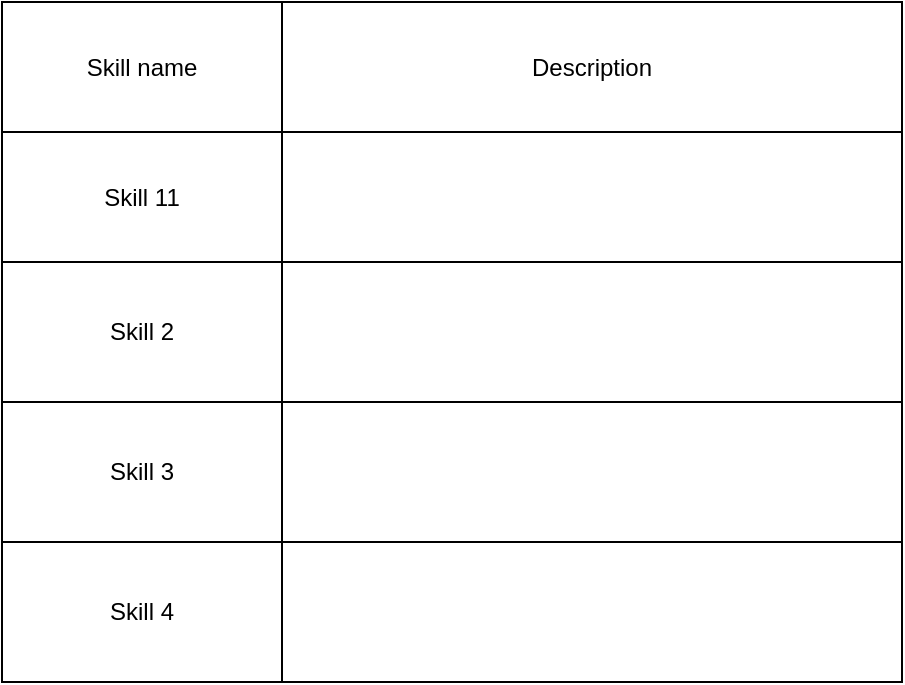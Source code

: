 <mxfile version="16.2.2" type="github">
  <diagram id="FOgIm4A6qhl8_S7eChMp" name="Page-1">
    <mxGraphModel dx="1186" dy="651" grid="1" gridSize="10" guides="1" tooltips="1" connect="1" arrows="1" fold="1" page="1" pageScale="1" pageWidth="827" pageHeight="1169" math="0" shadow="0">
      <root>
        <mxCell id="0" />
        <mxCell id="1" parent="0" />
        <mxCell id="HrhotSNz6pBHQIBptUVQ-1" value="" style="shape=table;startSize=0;container=1;collapsible=0;childLayout=tableLayout;" parent="1" vertex="1">
          <mxGeometry x="130" y="250" width="450" height="340" as="geometry" />
        </mxCell>
        <mxCell id="HrhotSNz6pBHQIBptUVQ-2" value="" style="shape=partialRectangle;collapsible=0;dropTarget=0;pointerEvents=0;fillColor=none;top=0;left=0;bottom=0;right=0;points=[[0,0.5],[1,0.5]];portConstraint=eastwest;" parent="HrhotSNz6pBHQIBptUVQ-1" vertex="1">
          <mxGeometry width="450" height="65" as="geometry" />
        </mxCell>
        <mxCell id="HrhotSNz6pBHQIBptUVQ-3" value="Skill name" style="shape=partialRectangle;html=1;whiteSpace=wrap;connectable=0;overflow=hidden;fillColor=none;top=0;left=0;bottom=0;right=0;" parent="HrhotSNz6pBHQIBptUVQ-2" vertex="1">
          <mxGeometry width="140" height="65" as="geometry" />
        </mxCell>
        <mxCell id="HrhotSNz6pBHQIBptUVQ-4" value="Description" style="shape=partialRectangle;html=1;whiteSpace=wrap;connectable=0;overflow=hidden;fillColor=none;top=0;left=0;bottom=0;right=0;" parent="HrhotSNz6pBHQIBptUVQ-2" vertex="1">
          <mxGeometry x="140" width="310" height="65" as="geometry" />
        </mxCell>
        <mxCell id="HrhotSNz6pBHQIBptUVQ-7" style="shape=partialRectangle;collapsible=0;dropTarget=0;pointerEvents=0;fillColor=none;top=0;left=0;bottom=0;right=0;points=[[0,0.5],[1,0.5]];portConstraint=eastwest;" parent="HrhotSNz6pBHQIBptUVQ-1" vertex="1">
          <mxGeometry y="65" width="450" height="65" as="geometry" />
        </mxCell>
        <mxCell id="HrhotSNz6pBHQIBptUVQ-8" value="Skill 11" style="shape=partialRectangle;html=1;whiteSpace=wrap;connectable=0;overflow=hidden;fillColor=none;top=0;left=0;bottom=0;right=0;" parent="HrhotSNz6pBHQIBptUVQ-7" vertex="1">
          <mxGeometry width="140" height="65" as="geometry" />
        </mxCell>
        <mxCell id="HrhotSNz6pBHQIBptUVQ-9" style="shape=partialRectangle;html=1;whiteSpace=wrap;connectable=0;overflow=hidden;fillColor=none;top=0;left=0;bottom=0;right=0;" parent="HrhotSNz6pBHQIBptUVQ-7" vertex="1">
          <mxGeometry x="140" width="310" height="65" as="geometry" />
        </mxCell>
        <mxCell id="HrhotSNz6pBHQIBptUVQ-12" style="shape=partialRectangle;collapsible=0;dropTarget=0;pointerEvents=0;fillColor=none;top=0;left=0;bottom=0;right=0;points=[[0,0.5],[1,0.5]];portConstraint=eastwest;" parent="HrhotSNz6pBHQIBptUVQ-1" vertex="1">
          <mxGeometry y="130" width="450" height="70" as="geometry" />
        </mxCell>
        <mxCell id="HrhotSNz6pBHQIBptUVQ-13" value="Skill 2" style="shape=partialRectangle;html=1;whiteSpace=wrap;connectable=0;overflow=hidden;fillColor=none;top=0;left=0;bottom=0;right=0;" parent="HrhotSNz6pBHQIBptUVQ-12" vertex="1">
          <mxGeometry width="140" height="70" as="geometry" />
        </mxCell>
        <mxCell id="HrhotSNz6pBHQIBptUVQ-14" style="shape=partialRectangle;html=1;whiteSpace=wrap;connectable=0;overflow=hidden;fillColor=none;top=0;left=0;bottom=0;right=0;" parent="HrhotSNz6pBHQIBptUVQ-12" vertex="1">
          <mxGeometry x="140" width="310" height="70" as="geometry" />
        </mxCell>
        <mxCell id="HrhotSNz6pBHQIBptUVQ-17" value="" style="shape=partialRectangle;collapsible=0;dropTarget=0;pointerEvents=0;fillColor=none;top=0;left=0;bottom=0;right=0;points=[[0,0.5],[1,0.5]];portConstraint=eastwest;" parent="HrhotSNz6pBHQIBptUVQ-1" vertex="1">
          <mxGeometry y="200" width="450" height="70" as="geometry" />
        </mxCell>
        <mxCell id="HrhotSNz6pBHQIBptUVQ-18" value="Skill 3" style="shape=partialRectangle;html=1;whiteSpace=wrap;connectable=0;overflow=hidden;fillColor=none;top=0;left=0;bottom=0;right=0;" parent="HrhotSNz6pBHQIBptUVQ-17" vertex="1">
          <mxGeometry width="140" height="70" as="geometry" />
        </mxCell>
        <mxCell id="HrhotSNz6pBHQIBptUVQ-19" value="" style="shape=partialRectangle;html=1;whiteSpace=wrap;connectable=0;overflow=hidden;fillColor=none;top=0;left=0;bottom=0;right=0;" parent="HrhotSNz6pBHQIBptUVQ-17" vertex="1">
          <mxGeometry x="140" width="310" height="70" as="geometry" />
        </mxCell>
        <mxCell id="HrhotSNz6pBHQIBptUVQ-22" value="" style="shape=partialRectangle;collapsible=0;dropTarget=0;pointerEvents=0;fillColor=none;top=0;left=0;bottom=0;right=0;points=[[0,0.5],[1,0.5]];portConstraint=eastwest;" parent="HrhotSNz6pBHQIBptUVQ-1" vertex="1">
          <mxGeometry y="270" width="450" height="70" as="geometry" />
        </mxCell>
        <mxCell id="HrhotSNz6pBHQIBptUVQ-23" value="Skill 4" style="shape=partialRectangle;html=1;whiteSpace=wrap;connectable=0;overflow=hidden;fillColor=none;top=0;left=0;bottom=0;right=0;" parent="HrhotSNz6pBHQIBptUVQ-22" vertex="1">
          <mxGeometry width="140" height="70" as="geometry" />
        </mxCell>
        <mxCell id="HrhotSNz6pBHQIBptUVQ-24" value="" style="shape=partialRectangle;html=1;whiteSpace=wrap;connectable=0;overflow=hidden;fillColor=none;top=0;left=0;bottom=0;right=0;" parent="HrhotSNz6pBHQIBptUVQ-22" vertex="1">
          <mxGeometry x="140" width="310" height="70" as="geometry" />
        </mxCell>
      </root>
    </mxGraphModel>
  </diagram>
</mxfile>
